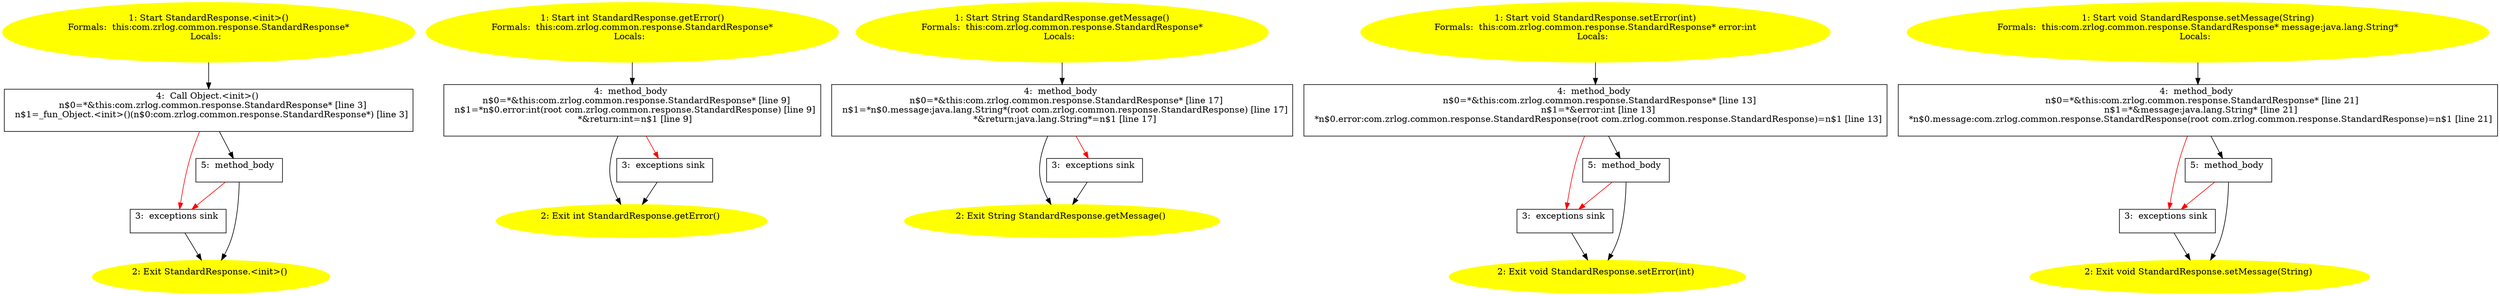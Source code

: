 /* @generated */
digraph cfg {
"com.zrlog.common.response.StandardResponse.<init>().3b4efd7ac77436aa441101ca72de35f8_1" [label="1: Start StandardResponse.<init>()\nFormals:  this:com.zrlog.common.response.StandardResponse*\nLocals:  \n  " color=yellow style=filled]
	

	 "com.zrlog.common.response.StandardResponse.<init>().3b4efd7ac77436aa441101ca72de35f8_1" -> "com.zrlog.common.response.StandardResponse.<init>().3b4efd7ac77436aa441101ca72de35f8_4" ;
"com.zrlog.common.response.StandardResponse.<init>().3b4efd7ac77436aa441101ca72de35f8_2" [label="2: Exit StandardResponse.<init>() \n  " color=yellow style=filled]
	

"com.zrlog.common.response.StandardResponse.<init>().3b4efd7ac77436aa441101ca72de35f8_3" [label="3:  exceptions sink \n  " shape="box"]
	

	 "com.zrlog.common.response.StandardResponse.<init>().3b4efd7ac77436aa441101ca72de35f8_3" -> "com.zrlog.common.response.StandardResponse.<init>().3b4efd7ac77436aa441101ca72de35f8_2" ;
"com.zrlog.common.response.StandardResponse.<init>().3b4efd7ac77436aa441101ca72de35f8_4" [label="4:  Call Object.<init>() \n   n$0=*&this:com.zrlog.common.response.StandardResponse* [line 3]\n  n$1=_fun_Object.<init>()(n$0:com.zrlog.common.response.StandardResponse*) [line 3]\n " shape="box"]
	

	 "com.zrlog.common.response.StandardResponse.<init>().3b4efd7ac77436aa441101ca72de35f8_4" -> "com.zrlog.common.response.StandardResponse.<init>().3b4efd7ac77436aa441101ca72de35f8_5" ;
	 "com.zrlog.common.response.StandardResponse.<init>().3b4efd7ac77436aa441101ca72de35f8_4" -> "com.zrlog.common.response.StandardResponse.<init>().3b4efd7ac77436aa441101ca72de35f8_3" [color="red" ];
"com.zrlog.common.response.StandardResponse.<init>().3b4efd7ac77436aa441101ca72de35f8_5" [label="5:  method_body \n  " shape="box"]
	

	 "com.zrlog.common.response.StandardResponse.<init>().3b4efd7ac77436aa441101ca72de35f8_5" -> "com.zrlog.common.response.StandardResponse.<init>().3b4efd7ac77436aa441101ca72de35f8_2" ;
	 "com.zrlog.common.response.StandardResponse.<init>().3b4efd7ac77436aa441101ca72de35f8_5" -> "com.zrlog.common.response.StandardResponse.<init>().3b4efd7ac77436aa441101ca72de35f8_3" [color="red" ];
"com.zrlog.common.response.StandardResponse.getError():int.3a6f9be9bc8fc46053fc052268ac1583_1" [label="1: Start int StandardResponse.getError()\nFormals:  this:com.zrlog.common.response.StandardResponse*\nLocals:  \n  " color=yellow style=filled]
	

	 "com.zrlog.common.response.StandardResponse.getError():int.3a6f9be9bc8fc46053fc052268ac1583_1" -> "com.zrlog.common.response.StandardResponse.getError():int.3a6f9be9bc8fc46053fc052268ac1583_4" ;
"com.zrlog.common.response.StandardResponse.getError():int.3a6f9be9bc8fc46053fc052268ac1583_2" [label="2: Exit int StandardResponse.getError() \n  " color=yellow style=filled]
	

"com.zrlog.common.response.StandardResponse.getError():int.3a6f9be9bc8fc46053fc052268ac1583_3" [label="3:  exceptions sink \n  " shape="box"]
	

	 "com.zrlog.common.response.StandardResponse.getError():int.3a6f9be9bc8fc46053fc052268ac1583_3" -> "com.zrlog.common.response.StandardResponse.getError():int.3a6f9be9bc8fc46053fc052268ac1583_2" ;
"com.zrlog.common.response.StandardResponse.getError():int.3a6f9be9bc8fc46053fc052268ac1583_4" [label="4:  method_body \n   n$0=*&this:com.zrlog.common.response.StandardResponse* [line 9]\n  n$1=*n$0.error:int(root com.zrlog.common.response.StandardResponse) [line 9]\n  *&return:int=n$1 [line 9]\n " shape="box"]
	

	 "com.zrlog.common.response.StandardResponse.getError():int.3a6f9be9bc8fc46053fc052268ac1583_4" -> "com.zrlog.common.response.StandardResponse.getError():int.3a6f9be9bc8fc46053fc052268ac1583_2" ;
	 "com.zrlog.common.response.StandardResponse.getError():int.3a6f9be9bc8fc46053fc052268ac1583_4" -> "com.zrlog.common.response.StandardResponse.getError():int.3a6f9be9bc8fc46053fc052268ac1583_3" [color="red" ];
"com.zrlog.common.response.StandardResponse.getMessage():java.lang.String.2c3008111c5bda3143642133c411e11a_1" [label="1: Start String StandardResponse.getMessage()\nFormals:  this:com.zrlog.common.response.StandardResponse*\nLocals:  \n  " color=yellow style=filled]
	

	 "com.zrlog.common.response.StandardResponse.getMessage():java.lang.String.2c3008111c5bda3143642133c411e11a_1" -> "com.zrlog.common.response.StandardResponse.getMessage():java.lang.String.2c3008111c5bda3143642133c411e11a_4" ;
"com.zrlog.common.response.StandardResponse.getMessage():java.lang.String.2c3008111c5bda3143642133c411e11a_2" [label="2: Exit String StandardResponse.getMessage() \n  " color=yellow style=filled]
	

"com.zrlog.common.response.StandardResponse.getMessage():java.lang.String.2c3008111c5bda3143642133c411e11a_3" [label="3:  exceptions sink \n  " shape="box"]
	

	 "com.zrlog.common.response.StandardResponse.getMessage():java.lang.String.2c3008111c5bda3143642133c411e11a_3" -> "com.zrlog.common.response.StandardResponse.getMessage():java.lang.String.2c3008111c5bda3143642133c411e11a_2" ;
"com.zrlog.common.response.StandardResponse.getMessage():java.lang.String.2c3008111c5bda3143642133c411e11a_4" [label="4:  method_body \n   n$0=*&this:com.zrlog.common.response.StandardResponse* [line 17]\n  n$1=*n$0.message:java.lang.String*(root com.zrlog.common.response.StandardResponse) [line 17]\n  *&return:java.lang.String*=n$1 [line 17]\n " shape="box"]
	

	 "com.zrlog.common.response.StandardResponse.getMessage():java.lang.String.2c3008111c5bda3143642133c411e11a_4" -> "com.zrlog.common.response.StandardResponse.getMessage():java.lang.String.2c3008111c5bda3143642133c411e11a_2" ;
	 "com.zrlog.common.response.StandardResponse.getMessage():java.lang.String.2c3008111c5bda3143642133c411e11a_4" -> "com.zrlog.common.response.StandardResponse.getMessage():java.lang.String.2c3008111c5bda3143642133c411e11a_3" [color="red" ];
"com.zrlog.common.response.StandardResponse.setError(int):void.9a5ab1587606f28f30d259c73d726ce0_1" [label="1: Start void StandardResponse.setError(int)\nFormals:  this:com.zrlog.common.response.StandardResponse* error:int\nLocals:  \n  " color=yellow style=filled]
	

	 "com.zrlog.common.response.StandardResponse.setError(int):void.9a5ab1587606f28f30d259c73d726ce0_1" -> "com.zrlog.common.response.StandardResponse.setError(int):void.9a5ab1587606f28f30d259c73d726ce0_4" ;
"com.zrlog.common.response.StandardResponse.setError(int):void.9a5ab1587606f28f30d259c73d726ce0_2" [label="2: Exit void StandardResponse.setError(int) \n  " color=yellow style=filled]
	

"com.zrlog.common.response.StandardResponse.setError(int):void.9a5ab1587606f28f30d259c73d726ce0_3" [label="3:  exceptions sink \n  " shape="box"]
	

	 "com.zrlog.common.response.StandardResponse.setError(int):void.9a5ab1587606f28f30d259c73d726ce0_3" -> "com.zrlog.common.response.StandardResponse.setError(int):void.9a5ab1587606f28f30d259c73d726ce0_2" ;
"com.zrlog.common.response.StandardResponse.setError(int):void.9a5ab1587606f28f30d259c73d726ce0_4" [label="4:  method_body \n   n$0=*&this:com.zrlog.common.response.StandardResponse* [line 13]\n  n$1=*&error:int [line 13]\n  *n$0.error:com.zrlog.common.response.StandardResponse(root com.zrlog.common.response.StandardResponse)=n$1 [line 13]\n " shape="box"]
	

	 "com.zrlog.common.response.StandardResponse.setError(int):void.9a5ab1587606f28f30d259c73d726ce0_4" -> "com.zrlog.common.response.StandardResponse.setError(int):void.9a5ab1587606f28f30d259c73d726ce0_5" ;
	 "com.zrlog.common.response.StandardResponse.setError(int):void.9a5ab1587606f28f30d259c73d726ce0_4" -> "com.zrlog.common.response.StandardResponse.setError(int):void.9a5ab1587606f28f30d259c73d726ce0_3" [color="red" ];
"com.zrlog.common.response.StandardResponse.setError(int):void.9a5ab1587606f28f30d259c73d726ce0_5" [label="5:  method_body \n  " shape="box"]
	

	 "com.zrlog.common.response.StandardResponse.setError(int):void.9a5ab1587606f28f30d259c73d726ce0_5" -> "com.zrlog.common.response.StandardResponse.setError(int):void.9a5ab1587606f28f30d259c73d726ce0_2" ;
	 "com.zrlog.common.response.StandardResponse.setError(int):void.9a5ab1587606f28f30d259c73d726ce0_5" -> "com.zrlog.common.response.StandardResponse.setError(int):void.9a5ab1587606f28f30d259c73d726ce0_3" [color="red" ];
"com.zrlog.common.response.StandardResponse.setMessage(java.lang.String):void.4bd2d690d52e288e8cfe75ae41b50d22_1" [label="1: Start void StandardResponse.setMessage(String)\nFormals:  this:com.zrlog.common.response.StandardResponse* message:java.lang.String*\nLocals:  \n  " color=yellow style=filled]
	

	 "com.zrlog.common.response.StandardResponse.setMessage(java.lang.String):void.4bd2d690d52e288e8cfe75ae41b50d22_1" -> "com.zrlog.common.response.StandardResponse.setMessage(java.lang.String):void.4bd2d690d52e288e8cfe75ae41b50d22_4" ;
"com.zrlog.common.response.StandardResponse.setMessage(java.lang.String):void.4bd2d690d52e288e8cfe75ae41b50d22_2" [label="2: Exit void StandardResponse.setMessage(String) \n  " color=yellow style=filled]
	

"com.zrlog.common.response.StandardResponse.setMessage(java.lang.String):void.4bd2d690d52e288e8cfe75ae41b50d22_3" [label="3:  exceptions sink \n  " shape="box"]
	

	 "com.zrlog.common.response.StandardResponse.setMessage(java.lang.String):void.4bd2d690d52e288e8cfe75ae41b50d22_3" -> "com.zrlog.common.response.StandardResponse.setMessage(java.lang.String):void.4bd2d690d52e288e8cfe75ae41b50d22_2" ;
"com.zrlog.common.response.StandardResponse.setMessage(java.lang.String):void.4bd2d690d52e288e8cfe75ae41b50d22_4" [label="4:  method_body \n   n$0=*&this:com.zrlog.common.response.StandardResponse* [line 21]\n  n$1=*&message:java.lang.String* [line 21]\n  *n$0.message:com.zrlog.common.response.StandardResponse(root com.zrlog.common.response.StandardResponse)=n$1 [line 21]\n " shape="box"]
	

	 "com.zrlog.common.response.StandardResponse.setMessage(java.lang.String):void.4bd2d690d52e288e8cfe75ae41b50d22_4" -> "com.zrlog.common.response.StandardResponse.setMessage(java.lang.String):void.4bd2d690d52e288e8cfe75ae41b50d22_5" ;
	 "com.zrlog.common.response.StandardResponse.setMessage(java.lang.String):void.4bd2d690d52e288e8cfe75ae41b50d22_4" -> "com.zrlog.common.response.StandardResponse.setMessage(java.lang.String):void.4bd2d690d52e288e8cfe75ae41b50d22_3" [color="red" ];
"com.zrlog.common.response.StandardResponse.setMessage(java.lang.String):void.4bd2d690d52e288e8cfe75ae41b50d22_5" [label="5:  method_body \n  " shape="box"]
	

	 "com.zrlog.common.response.StandardResponse.setMessage(java.lang.String):void.4bd2d690d52e288e8cfe75ae41b50d22_5" -> "com.zrlog.common.response.StandardResponse.setMessage(java.lang.String):void.4bd2d690d52e288e8cfe75ae41b50d22_2" ;
	 "com.zrlog.common.response.StandardResponse.setMessage(java.lang.String):void.4bd2d690d52e288e8cfe75ae41b50d22_5" -> "com.zrlog.common.response.StandardResponse.setMessage(java.lang.String):void.4bd2d690d52e288e8cfe75ae41b50d22_3" [color="red" ];
}
